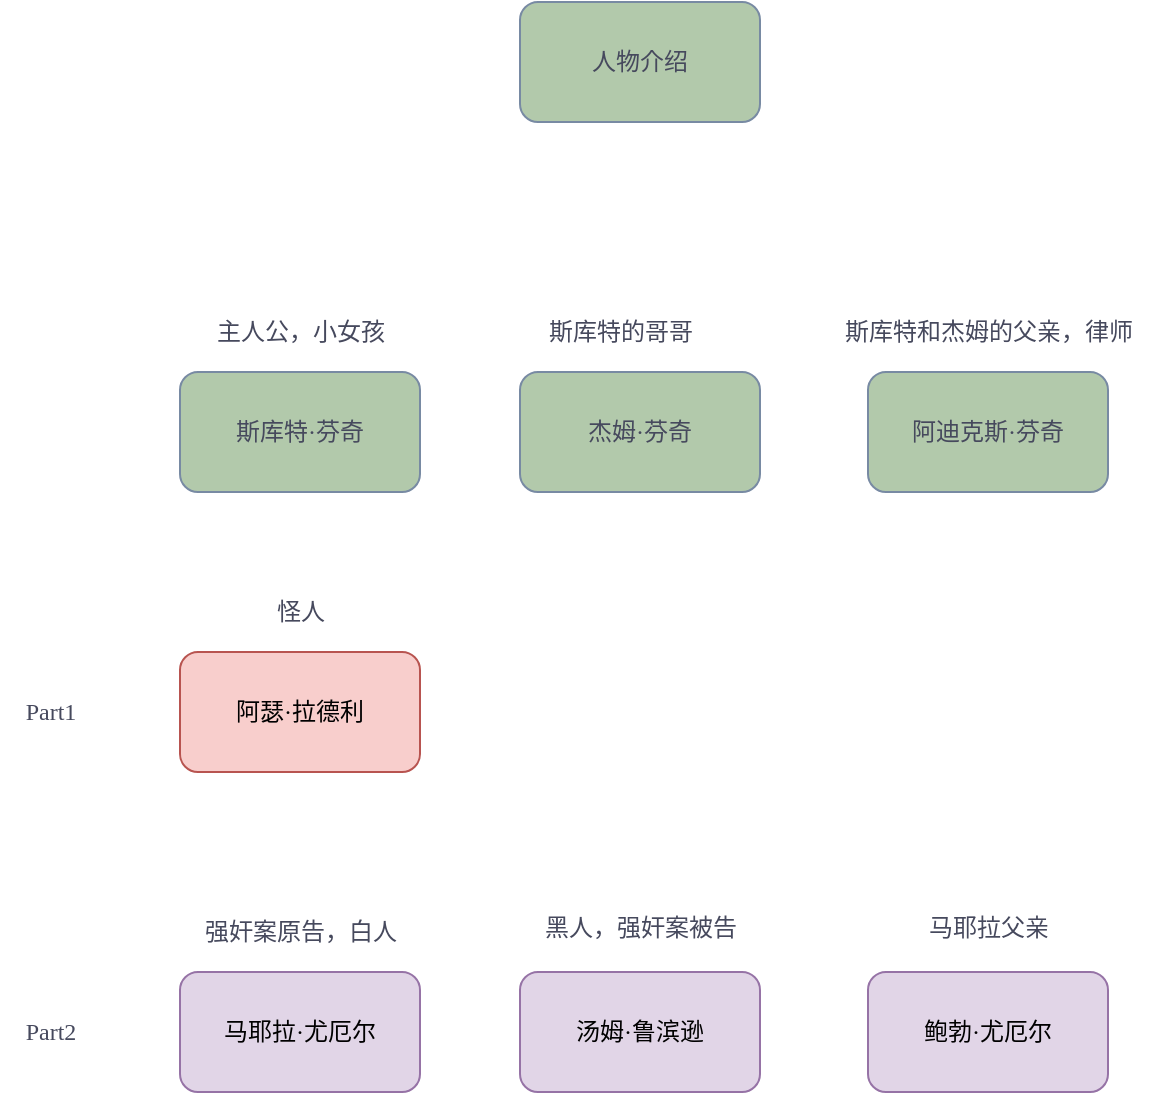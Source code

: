<mxfile version="20.8.5" type="github">
  <diagram id="9OjSqcRy2-oI7cbM97lL" name="第 1 页">
    <mxGraphModel dx="1206" dy="714" grid="1" gridSize="10" guides="1" tooltips="1" connect="1" arrows="1" fold="1" page="1" pageScale="1" pageWidth="827" pageHeight="1169" math="0" shadow="0">
      <root>
        <mxCell id="0" />
        <mxCell id="1" parent="0" />
        <mxCell id="YfUdEmCJQRdxEmTbm3wy-1" value="人物介绍" style="rounded=1;whiteSpace=wrap;html=1;strokeColor=#788AA3;fontColor=#46495D;fillColor=#B2C9AB;fontFamily=Comic Sans MS;" vertex="1" parent="1">
          <mxGeometry x="310" y="100" width="120" height="60" as="geometry" />
        </mxCell>
        <mxCell id="YfUdEmCJQRdxEmTbm3wy-2" value="斯库特·芬奇" style="rounded=1;whiteSpace=wrap;html=1;strokeColor=#788AA3;fontColor=#46495D;fillColor=#B2C9AB;fontFamily=Comic Sans MS;" vertex="1" parent="1">
          <mxGeometry x="140" y="285" width="120" height="60" as="geometry" />
        </mxCell>
        <mxCell id="YfUdEmCJQRdxEmTbm3wy-3" value="杰姆·芬奇" style="rounded=1;whiteSpace=wrap;html=1;strokeColor=#788AA3;fontColor=#46495D;fillColor=#B2C9AB;fontFamily=Comic Sans MS;" vertex="1" parent="1">
          <mxGeometry x="310" y="285" width="120" height="60" as="geometry" />
        </mxCell>
        <mxCell id="YfUdEmCJQRdxEmTbm3wy-4" value="汤姆·鲁滨逊" style="rounded=1;whiteSpace=wrap;html=1;strokeColor=#9673a6;fillColor=#e1d5e7;fontFamily=Comic Sans MS;" vertex="1" parent="1">
          <mxGeometry x="310" y="585" width="120" height="60" as="geometry" />
        </mxCell>
        <mxCell id="YfUdEmCJQRdxEmTbm3wy-5" value="阿瑟·拉德利" style="rounded=1;whiteSpace=wrap;html=1;strokeColor=#b85450;fillColor=#f8cecc;fontFamily=Comic Sans MS;" vertex="1" parent="1">
          <mxGeometry x="140" y="425" width="120" height="60" as="geometry" />
        </mxCell>
        <mxCell id="YfUdEmCJQRdxEmTbm3wy-6" value="阿迪克斯·芬奇" style="rounded=1;whiteSpace=wrap;html=1;strokeColor=#788AA3;fontColor=#46495D;fillColor=#B2C9AB;fontFamily=Comic Sans MS;" vertex="1" parent="1">
          <mxGeometry x="484" y="285" width="120" height="60" as="geometry" />
        </mxCell>
        <mxCell id="YfUdEmCJQRdxEmTbm3wy-7" value="马耶拉·尤厄尔" style="rounded=1;whiteSpace=wrap;html=1;strokeColor=#9673a6;fillColor=#e1d5e7;fontFamily=Comic Sans MS;" vertex="1" parent="1">
          <mxGeometry x="140" y="585" width="120" height="60" as="geometry" />
        </mxCell>
        <mxCell id="YfUdEmCJQRdxEmTbm3wy-8" value="鲍勃·尤厄尔" style="rounded=1;whiteSpace=wrap;html=1;strokeColor=#9673a6;fillColor=#e1d5e7;fontFamily=Comic Sans MS;" vertex="1" parent="1">
          <mxGeometry x="484" y="585" width="120" height="60" as="geometry" />
        </mxCell>
        <mxCell id="YfUdEmCJQRdxEmTbm3wy-9" value="怪人" style="text;html=1;align=center;verticalAlign=middle;resizable=0;points=[];autosize=1;strokeColor=none;fillColor=none;fontColor=#46495D;fontFamily=Comic Sans MS;" vertex="1" parent="1">
          <mxGeometry x="175" y="390" width="50" height="30" as="geometry" />
        </mxCell>
        <mxCell id="YfUdEmCJQRdxEmTbm3wy-10" value="黑人，强奸案被告" style="text;html=1;align=center;verticalAlign=middle;resizable=0;points=[];autosize=1;strokeColor=none;fillColor=none;fontColor=#46495D;fontFamily=Comic Sans MS;" vertex="1" parent="1">
          <mxGeometry x="310" y="548" width="120" height="30" as="geometry" />
        </mxCell>
        <mxCell id="YfUdEmCJQRdxEmTbm3wy-11" value="斯库特的哥哥" style="text;html=1;align=center;verticalAlign=middle;resizable=0;points=[];autosize=1;strokeColor=none;fillColor=none;fontColor=#46495D;fontFamily=Comic Sans MS;" vertex="1" parent="1">
          <mxGeometry x="310" y="250" width="100" height="30" as="geometry" />
        </mxCell>
        <mxCell id="YfUdEmCJQRdxEmTbm3wy-12" value="主人公，小女孩" style="text;html=1;align=center;verticalAlign=middle;resizable=0;points=[];autosize=1;strokeColor=none;fillColor=none;fontColor=#46495D;fontFamily=Comic Sans MS;" vertex="1" parent="1">
          <mxGeometry x="145" y="250" width="110" height="30" as="geometry" />
        </mxCell>
        <mxCell id="YfUdEmCJQRdxEmTbm3wy-15" value="斯库特和杰姆的父亲，律师" style="text;html=1;align=center;verticalAlign=middle;resizable=0;points=[];autosize=1;strokeColor=none;fillColor=none;fontColor=#46495D;fontFamily=Comic Sans MS;" vertex="1" parent="1">
          <mxGeometry x="459" y="250" width="170" height="30" as="geometry" />
        </mxCell>
        <mxCell id="YfUdEmCJQRdxEmTbm3wy-16" value="强奸案原告，白人" style="text;html=1;align=center;verticalAlign=middle;resizable=0;points=[];autosize=1;strokeColor=none;fillColor=none;fontColor=#46495D;fontFamily=Comic Sans MS;" vertex="1" parent="1">
          <mxGeometry x="140" y="550" width="120" height="30" as="geometry" />
        </mxCell>
        <mxCell id="YfUdEmCJQRdxEmTbm3wy-17" value="马耶拉父亲" style="text;html=1;align=center;verticalAlign=middle;resizable=0;points=[];autosize=1;strokeColor=none;fillColor=none;fontColor=#46495D;fontFamily=Comic Sans MS;" vertex="1" parent="1">
          <mxGeometry x="504" y="548" width="80" height="30" as="geometry" />
        </mxCell>
        <mxCell id="YfUdEmCJQRdxEmTbm3wy-18" value="Part1" style="text;html=1;align=center;verticalAlign=middle;resizable=0;points=[];autosize=1;strokeColor=none;fillColor=none;fontColor=#46495D;fontFamily=Comic Sans MS;" vertex="1" parent="1">
          <mxGeometry x="50" y="440" width="50" height="30" as="geometry" />
        </mxCell>
        <mxCell id="YfUdEmCJQRdxEmTbm3wy-21" value="Part2" style="text;html=1;align=center;verticalAlign=middle;resizable=0;points=[];autosize=1;strokeColor=none;fillColor=none;fontColor=#46495D;fontFamily=Comic Sans MS;" vertex="1" parent="1">
          <mxGeometry x="50" y="600" width="50" height="30" as="geometry" />
        </mxCell>
      </root>
    </mxGraphModel>
  </diagram>
</mxfile>
